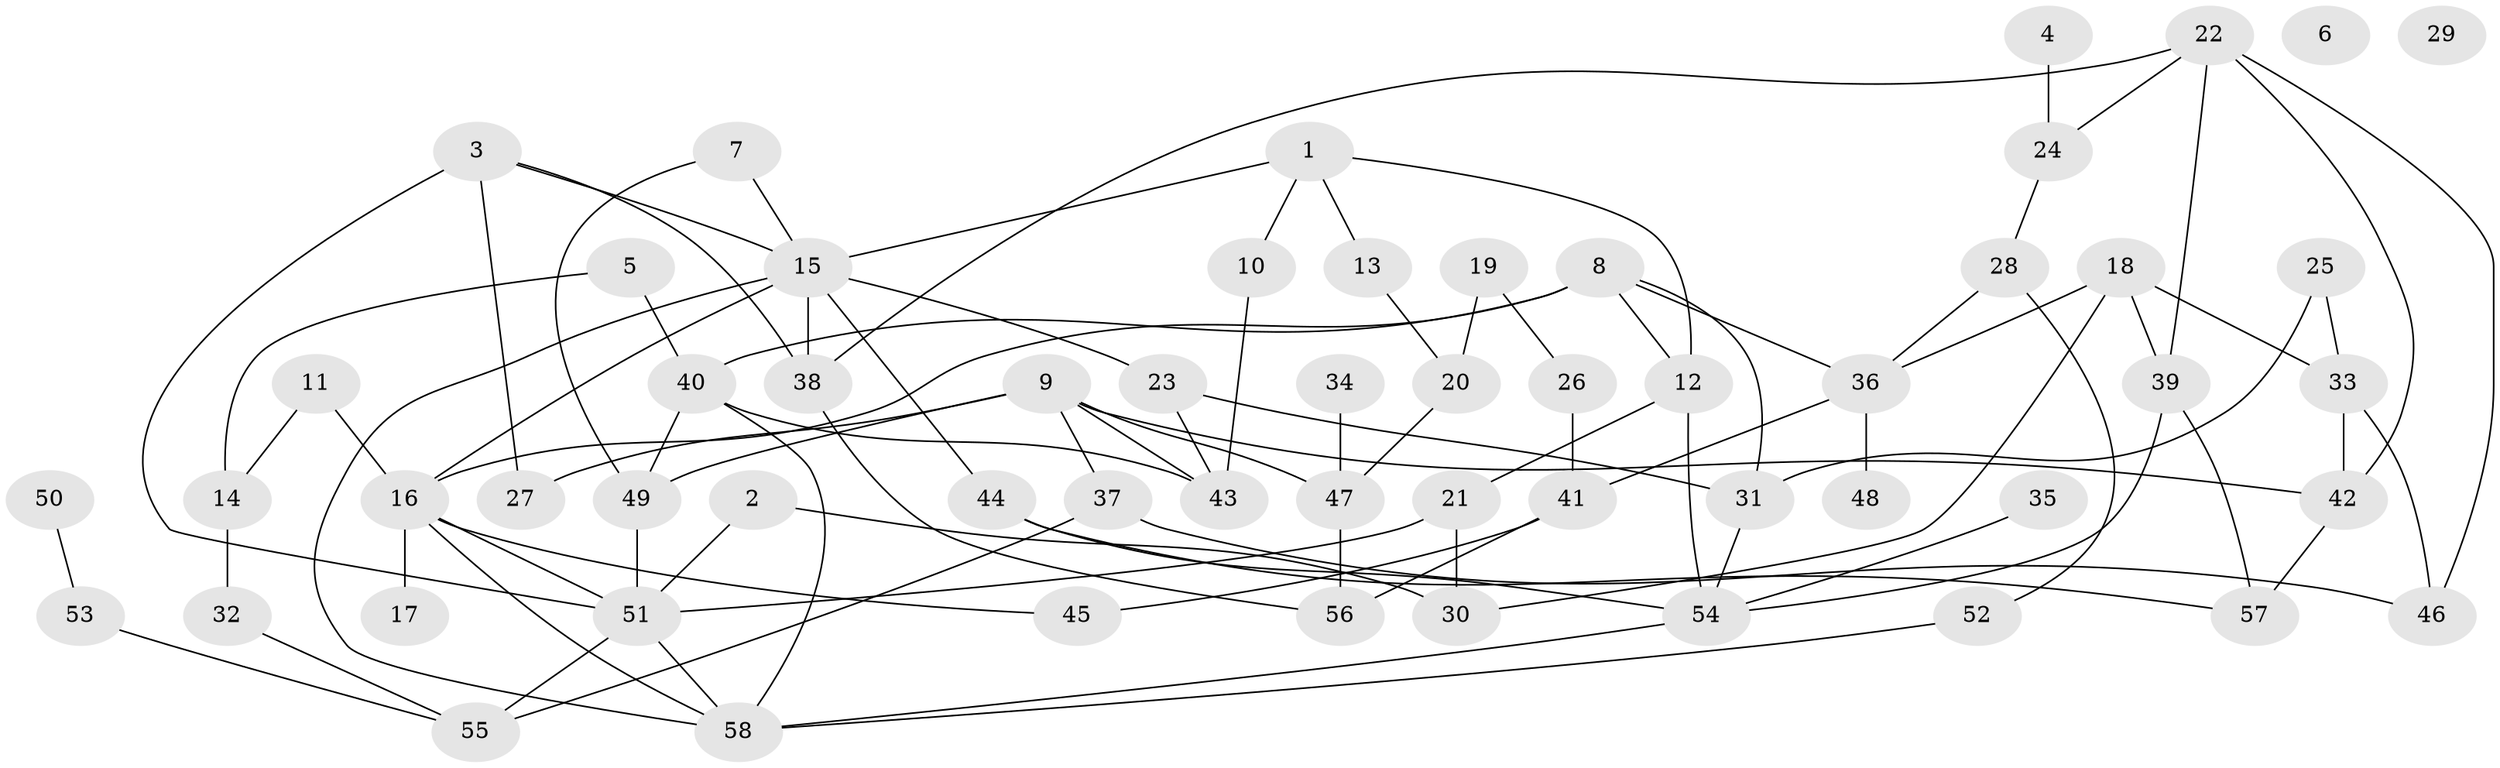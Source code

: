 // coarse degree distribution, {4: 0.16666666666666666, 2: 0.16666666666666666, 8: 0.05555555555555555, 0: 0.05555555555555555, 7: 0.08333333333333333, 3: 0.25, 1: 0.08333333333333333, 6: 0.1111111111111111, 5: 0.027777777777777776}
// Generated by graph-tools (version 1.1) at 2025/41/03/06/25 10:41:23]
// undirected, 58 vertices, 93 edges
graph export_dot {
graph [start="1"]
  node [color=gray90,style=filled];
  1;
  2;
  3;
  4;
  5;
  6;
  7;
  8;
  9;
  10;
  11;
  12;
  13;
  14;
  15;
  16;
  17;
  18;
  19;
  20;
  21;
  22;
  23;
  24;
  25;
  26;
  27;
  28;
  29;
  30;
  31;
  32;
  33;
  34;
  35;
  36;
  37;
  38;
  39;
  40;
  41;
  42;
  43;
  44;
  45;
  46;
  47;
  48;
  49;
  50;
  51;
  52;
  53;
  54;
  55;
  56;
  57;
  58;
  1 -- 10;
  1 -- 12;
  1 -- 13;
  1 -- 15;
  2 -- 30;
  2 -- 51;
  3 -- 15;
  3 -- 27;
  3 -- 38;
  3 -- 51;
  4 -- 24;
  5 -- 14;
  5 -- 40;
  7 -- 15;
  7 -- 49;
  8 -- 12;
  8 -- 16;
  8 -- 31;
  8 -- 36;
  8 -- 40;
  9 -- 27;
  9 -- 37;
  9 -- 42;
  9 -- 43;
  9 -- 47;
  9 -- 49;
  10 -- 43;
  11 -- 14;
  11 -- 16;
  12 -- 21;
  12 -- 54;
  13 -- 20;
  14 -- 32;
  15 -- 16;
  15 -- 23;
  15 -- 38;
  15 -- 44;
  15 -- 58;
  16 -- 17;
  16 -- 45;
  16 -- 51;
  16 -- 58;
  18 -- 30;
  18 -- 33;
  18 -- 36;
  18 -- 39;
  19 -- 20;
  19 -- 26;
  20 -- 47;
  21 -- 30;
  21 -- 51;
  22 -- 24;
  22 -- 38;
  22 -- 39;
  22 -- 42;
  22 -- 46;
  23 -- 31;
  23 -- 43;
  24 -- 28;
  25 -- 31;
  25 -- 33;
  26 -- 41;
  28 -- 36;
  28 -- 52;
  31 -- 54;
  32 -- 55;
  33 -- 42;
  33 -- 46;
  34 -- 47;
  35 -- 54;
  36 -- 41;
  36 -- 48;
  37 -- 46;
  37 -- 55;
  38 -- 56;
  39 -- 54;
  39 -- 57;
  40 -- 43;
  40 -- 49;
  40 -- 58;
  41 -- 45;
  41 -- 56;
  42 -- 57;
  44 -- 54;
  44 -- 57;
  47 -- 56;
  49 -- 51;
  50 -- 53;
  51 -- 55;
  51 -- 58;
  52 -- 58;
  53 -- 55;
  54 -- 58;
}
